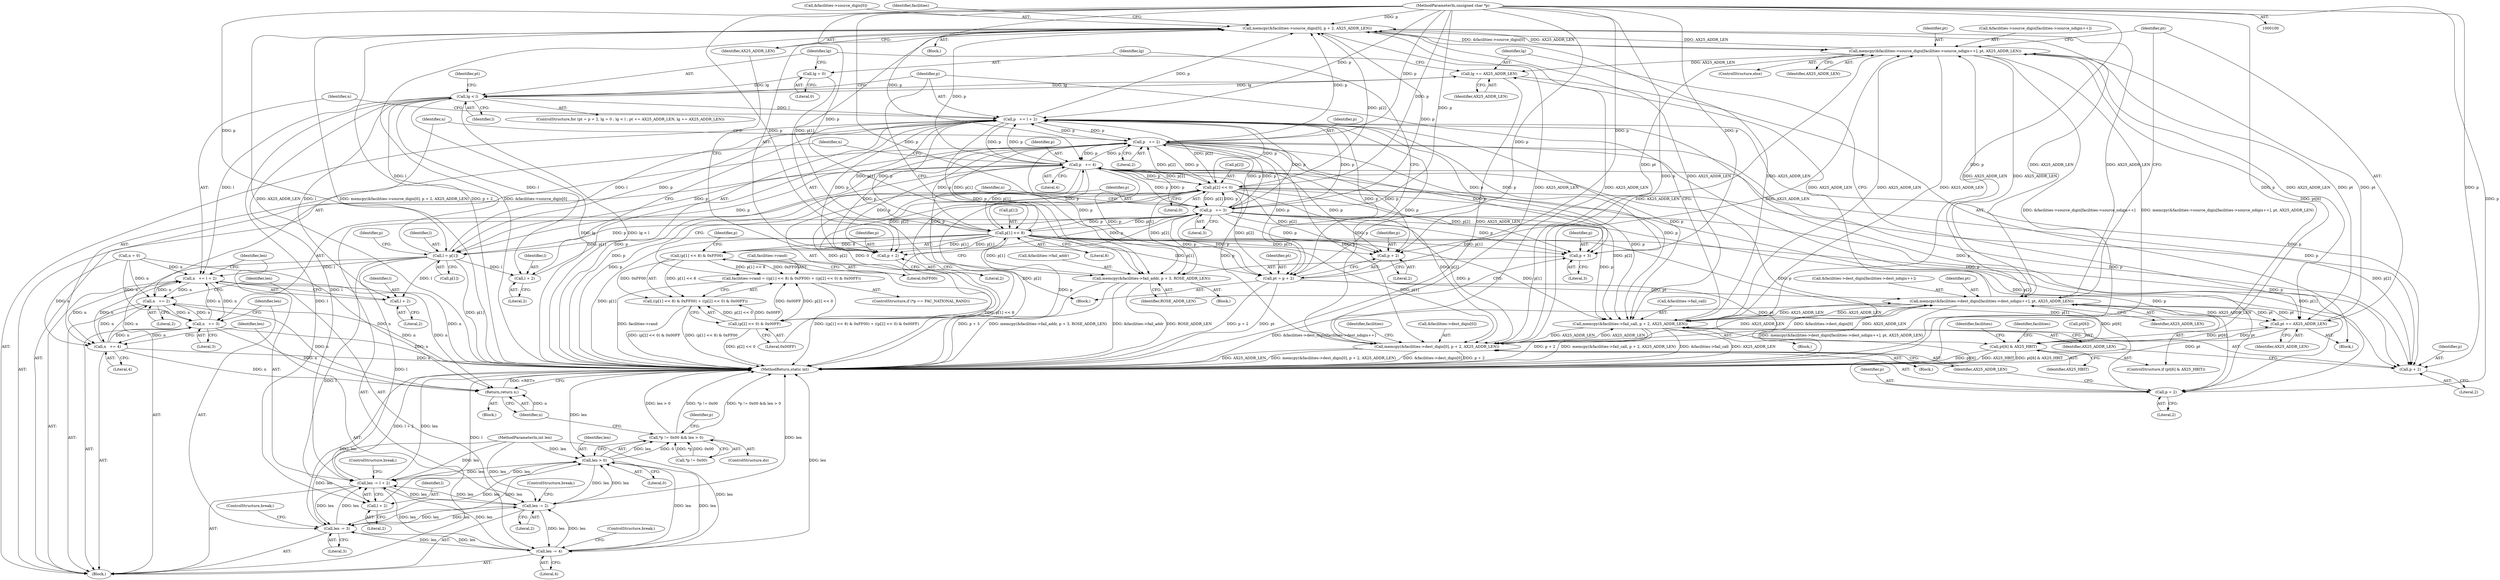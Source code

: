 digraph "1_linux_be20250c13f88375345ad99950190685eda51eb8_1@API" {
"1000197" [label="(Call,memcpy(&facilities->source_digis[0], p + 2, AX25_ADDR_LEN))"];
"1000125" [label="(Call,p   += 2)"];
"1000171" [label="(Call,p   += 4)"];
"1000154" [label="(Call,p[2] << 0)"];
"1000344" [label="(Call,p   += l + 2)"];
"1000302" [label="(Call,lg < l)"];
"1000309" [label="(Call,lg += AX25_ADDR_LEN)"];
"1000332" [label="(Call,memcpy(&facilities->source_digis[facilities->source_ndigis++], pt, AX25_ADDR_LEN))"];
"1000197" [label="(Call,memcpy(&facilities->source_digis[0], p + 2, AX25_ADDR_LEN))"];
"1000160" [label="(Call,p   += 3)"];
"1000147" [label="(Call,p[1] << 8)"];
"1000101" [label="(MethodParameterIn,unsigned char *p)"];
"1000247" [label="(Call,memcpy(&facilities->fail_call, p + 2, AX25_ADDR_LEN))"];
"1000224" [label="(Call,memcpy(&facilities->dest_digis[0], p + 2, AX25_ADDR_LEN))"];
"1000319" [label="(Call,memcpy(&facilities->dest_digis[facilities->dest_ndigis++], pt, AX25_ADDR_LEN))"];
"1000314" [label="(Call,pt[6] & AX25_HBIT)"];
"1000306" [label="(Call,pt += AX25_ADDR_LEN)"];
"1000294" [label="(Call,pt = p + 2)"];
"1000299" [label="(Call,lg = 0)"];
"1000182" [label="(Call,l = p[1])"];
"1000146" [label="(Call,(p[1] << 8) & 0xFF00)"];
"1000141" [label="(Call,facilities->rand = ((p[1] << 8) & 0xFF00) + ((p[2] << 0) & 0x00FF))"];
"1000145" [label="(Call,((p[1] << 8) & 0xFF00) + ((p[2] << 0) & 0x00FF))"];
"1000153" [label="(Call,(p[2] << 0) & 0x00FF)"];
"1000346" [label="(Call,l + 2)"];
"1000349" [label="(Call,n   += l + 2)"];
"1000128" [label="(Call,n   += 2)"];
"1000163" [label="(Call,n   += 3)"];
"1000174" [label="(Call,n   += 4)"];
"1000368" [label="(Return,return n;)"];
"1000351" [label="(Call,l + 2)"];
"1000354" [label="(Call,len -= l + 2)"];
"1000131" [label="(Call,len -= 2)"];
"1000166" [label="(Call,len -= 3)"];
"1000177" [label="(Call,len -= 4)"];
"1000365" [label="(Call,len > 0)"];
"1000360" [label="(Call,*p != 0x00 && len > 0)"];
"1000356" [label="(Call,l + 2)"];
"1000204" [label="(Call,p + 2)"];
"1000231" [label="(Call,p + 2)"];
"1000252" [label="(Call,p + 2)"];
"1000263" [label="(Call,memcpy(&facilities->fail_addr, p + 3, ROSE_ADDR_LEN))"];
"1000268" [label="(Call,p + 3)"];
"1000296" [label="(Call,p + 2)"];
"1000246" [label="(Block,)"];
"1000175" [label="(Identifier,n)"];
"1000354" [label="(Call,len -= l + 2)"];
"1000296" [label="(Call,p + 2)"];
"1000180" [label="(ControlStructure,break;)"];
"1000142" [label="(Call,facilities->rand)"];
"1000314" [label="(Call,pt[6] & AX25_HBIT)"];
"1000153" [label="(Call,(p[2] << 0) & 0x00FF)"];
"1000330" [label="(Identifier,AX25_ADDR_LEN)"];
"1000103" [label="(MethodParameterIn,int len)"];
"1000123" [label="(Block,)"];
"1000155" [label="(Call,p[2])"];
"1000300" [label="(Identifier,lg)"];
"1000177" [label="(Call,len -= 4)"];
"1000351" [label="(Call,l + 2)"];
"1000370" [label="(MethodReturn,static int)"];
"1000169" [label="(ControlStructure,break;)"];
"1000331" [label="(ControlStructure,else)"];
"1000198" [label="(Call,&facilities->source_digis[0])"];
"1000297" [label="(Identifier,p)"];
"1000145" [label="(Call,((p[1] << 8) & 0xFF00) + ((p[2] << 0) & 0x00FF))"];
"1000342" [label="(Identifier,pt)"];
"1000104" [label="(Block,)"];
"1000345" [label="(Identifier,p)"];
"1000368" [label="(Return,return n;)"];
"1000318" [label="(Identifier,AX25_HBIT)"];
"1000166" [label="(Call,len -= 3)"];
"1000302" [label="(Call,lg < l)"];
"1000121" [label="(Identifier,p)"];
"1000182" [label="(Call,l = p[1])"];
"1000210" [label="(Identifier,facilities)"];
"1000350" [label="(Identifier,n)"];
"1000320" [label="(Call,&facilities->dest_digis[facilities->dest_ndigis++])"];
"1000344" [label="(Call,p   += l + 2)"];
"1000101" [label="(MethodParameterIn,unsigned char *p)"];
"1000141" [label="(Call,facilities->rand = ((p[1] << 8) & 0xFF00) + ((p[2] << 0) & 0x00FF))"];
"1000162" [label="(Literal,3)"];
"1000183" [label="(Identifier,l)"];
"1000156" [label="(Identifier,p)"];
"1000163" [label="(Call,n   += 3)"];
"1000129" [label="(Identifier,n)"];
"1000346" [label="(Call,l + 2)"];
"1000176" [label="(Literal,4)"];
"1000233" [label="(Literal,2)"];
"1000147" [label="(Call,p[1] << 8)"];
"1000232" [label="(Identifier,p)"];
"1000252" [label="(Call,p + 2)"];
"1000134" [label="(ControlStructure,break;)"];
"1000366" [label="(Identifier,len)"];
"1000298" [label="(Literal,2)"];
"1000305" [label="(Block,)"];
"1000128" [label="(Call,n   += 2)"];
"1000152" [label="(Literal,0xFF00)"];
"1000207" [label="(Identifier,AX25_ADDR_LEN)"];
"1000126" [label="(Identifier,p)"];
"1000303" [label="(Identifier,lg)"];
"1000263" [label="(Call,memcpy(&facilities->fail_addr, p + 3, ROSE_ADDR_LEN))"];
"1000132" [label="(Identifier,len)"];
"1000158" [label="(Literal,0)"];
"1000116" [label="(ControlStructure,do)"];
"1000204" [label="(Call,p + 2)"];
"1000234" [label="(Identifier,AX25_ADDR_LEN)"];
"1000295" [label="(Identifier,pt)"];
"1000269" [label="(Identifier,p)"];
"1000171" [label="(Call,p   += 4)"];
"1000255" [label="(Identifier,AX25_ADDR_LEN)"];
"1000352" [label="(Identifier,l)"];
"1000262" [label="(Block,)"];
"1000365" [label="(Call,len > 0)"];
"1000336" [label="(Identifier,facilities)"];
"1000154" [label="(Call,p[2] << 0)"];
"1000237" [label="(Identifier,facilities)"];
"1000268" [label="(Call,p + 3)"];
"1000323" [label="(Identifier,facilities)"];
"1000315" [label="(Call,pt[6])"];
"1000353" [label="(Literal,2)"];
"1000173" [label="(Literal,4)"];
"1000253" [label="(Identifier,p)"];
"1000270" [label="(Literal,3)"];
"1000223" [label="(Block,)"];
"1000308" [label="(Identifier,AX25_ADDR_LEN)"];
"1000151" [label="(Literal,8)"];
"1000206" [label="(Literal,2)"];
"1000164" [label="(Identifier,n)"];
"1000254" [label="(Literal,2)"];
"1000311" [label="(Identifier,AX25_ADDR_LEN)"];
"1000347" [label="(Identifier,l)"];
"1000349" [label="(Call,n   += l + 2)"];
"1000356" [label="(Call,l + 2)"];
"1000357" [label="(Identifier,l)"];
"1000310" [label="(Identifier,lg)"];
"1000165" [label="(Literal,3)"];
"1000309" [label="(Call,lg += AX25_ADDR_LEN)"];
"1000197" [label="(Call,memcpy(&facilities->source_digis[0], p + 2, AX25_ADDR_LEN))"];
"1000367" [label="(Literal,0)"];
"1000196" [label="(Block,)"];
"1000225" [label="(Call,&facilities->dest_digis[0])"];
"1000304" [label="(Identifier,l)"];
"1000333" [label="(Call,&facilities->source_digis[facilities->source_ndigis++])"];
"1000231" [label="(Call,p + 2)"];
"1000329" [label="(Identifier,pt)"];
"1000167" [label="(Identifier,len)"];
"1000248" [label="(Call,&facilities->fail_call)"];
"1000360" [label="(Call,*p != 0x00 && len > 0)"];
"1000127" [label="(Literal,2)"];
"1000307" [label="(Identifier,pt)"];
"1000148" [label="(Call,p[1])"];
"1000146" [label="(Call,(p[1] << 8) & 0xFF00)"];
"1000299" [label="(Call,lg = 0)"];
"1000361" [label="(Call,*p != 0x00)"];
"1000109" [label="(Call,n = 0)"];
"1000190" [label="(Identifier,p)"];
"1000369" [label="(Identifier,n)"];
"1000294" [label="(Call,pt = p + 2)"];
"1000348" [label="(Literal,2)"];
"1000316" [label="(Identifier,pt)"];
"1000168" [label="(Literal,3)"];
"1000136" [label="(ControlStructure,if (*p == FAC_NATIONAL_RAND))"];
"1000319" [label="(Call,memcpy(&facilities->dest_digis[facilities->dest_ndigis++], pt, AX25_ADDR_LEN))"];
"1000161" [label="(Identifier,p)"];
"1000332" [label="(Call,memcpy(&facilities->source_digis[facilities->source_ndigis++], pt, AX25_ADDR_LEN))"];
"1000359" [label="(ControlStructure,break;)"];
"1000301" [label="(Literal,0)"];
"1000358" [label="(Literal,2)"];
"1000160" [label="(Call,p   += 3)"];
"1000174" [label="(Call,n   += 4)"];
"1000355" [label="(Identifier,len)"];
"1000131" [label="(Call,len -= 2)"];
"1000133" [label="(Literal,2)"];
"1000313" [label="(ControlStructure,if (pt[6] & AX25_HBIT))"];
"1000184" [label="(Call,p[1])"];
"1000271" [label="(Identifier,ROSE_ADDR_LEN)"];
"1000292" [label="(ControlStructure,for (pt = p + 2, lg = 0 ; lg < l ; pt += AX25_ADDR_LEN, lg += AX25_ADDR_LEN))"];
"1000178" [label="(Identifier,len)"];
"1000125" [label="(Call,p   += 2)"];
"1000306" [label="(Call,pt += AX25_ADDR_LEN)"];
"1000247" [label="(Call,memcpy(&facilities->fail_call, p + 2, AX25_ADDR_LEN))"];
"1000224" [label="(Call,memcpy(&facilities->dest_digis[0], p + 2, AX25_ADDR_LEN))"];
"1000264" [label="(Call,&facilities->fail_addr)"];
"1000130" [label="(Literal,2)"];
"1000159" [label="(Literal,0x00FF)"];
"1000343" [label="(Identifier,AX25_ADDR_LEN)"];
"1000179" [label="(Literal,4)"];
"1000205" [label="(Identifier,p)"];
"1000172" [label="(Identifier,p)"];
"1000293" [label="(Block,)"];
"1000197" -> "1000196"  [label="AST: "];
"1000197" -> "1000207"  [label="CFG: "];
"1000198" -> "1000197"  [label="AST: "];
"1000204" -> "1000197"  [label="AST: "];
"1000207" -> "1000197"  [label="AST: "];
"1000210" -> "1000197"  [label="CFG: "];
"1000197" -> "1000370"  [label="DDG: AX25_ADDR_LEN"];
"1000197" -> "1000370"  [label="DDG: memcpy(&facilities->source_digis[0], p + 2, AX25_ADDR_LEN)"];
"1000197" -> "1000370"  [label="DDG: p + 2"];
"1000197" -> "1000370"  [label="DDG: &facilities->source_digis[0]"];
"1000125" -> "1000197"  [label="DDG: p"];
"1000171" -> "1000197"  [label="DDG: p"];
"1000154" -> "1000197"  [label="DDG: p[2]"];
"1000344" -> "1000197"  [label="DDG: p"];
"1000160" -> "1000197"  [label="DDG: p"];
"1000101" -> "1000197"  [label="DDG: p"];
"1000147" -> "1000197"  [label="DDG: p[1]"];
"1000247" -> "1000197"  [label="DDG: AX25_ADDR_LEN"];
"1000224" -> "1000197"  [label="DDG: AX25_ADDR_LEN"];
"1000332" -> "1000197"  [label="DDG: AX25_ADDR_LEN"];
"1000319" -> "1000197"  [label="DDG: AX25_ADDR_LEN"];
"1000197" -> "1000224"  [label="DDG: AX25_ADDR_LEN"];
"1000197" -> "1000247"  [label="DDG: AX25_ADDR_LEN"];
"1000197" -> "1000319"  [label="DDG: AX25_ADDR_LEN"];
"1000197" -> "1000332"  [label="DDG: &facilities->source_digis[0]"];
"1000197" -> "1000332"  [label="DDG: AX25_ADDR_LEN"];
"1000125" -> "1000123"  [label="AST: "];
"1000125" -> "1000127"  [label="CFG: "];
"1000126" -> "1000125"  [label="AST: "];
"1000127" -> "1000125"  [label="AST: "];
"1000129" -> "1000125"  [label="CFG: "];
"1000125" -> "1000370"  [label="DDG: p"];
"1000171" -> "1000125"  [label="DDG: p"];
"1000154" -> "1000125"  [label="DDG: p[2]"];
"1000147" -> "1000125"  [label="DDG: p[1]"];
"1000344" -> "1000125"  [label="DDG: p"];
"1000160" -> "1000125"  [label="DDG: p"];
"1000101" -> "1000125"  [label="DDG: p"];
"1000125" -> "1000147"  [label="DDG: p"];
"1000125" -> "1000154"  [label="DDG: p"];
"1000125" -> "1000160"  [label="DDG: p"];
"1000125" -> "1000171"  [label="DDG: p"];
"1000125" -> "1000182"  [label="DDG: p"];
"1000125" -> "1000204"  [label="DDG: p"];
"1000125" -> "1000224"  [label="DDG: p"];
"1000125" -> "1000231"  [label="DDG: p"];
"1000125" -> "1000247"  [label="DDG: p"];
"1000125" -> "1000252"  [label="DDG: p"];
"1000125" -> "1000263"  [label="DDG: p"];
"1000125" -> "1000268"  [label="DDG: p"];
"1000125" -> "1000294"  [label="DDG: p"];
"1000125" -> "1000296"  [label="DDG: p"];
"1000125" -> "1000344"  [label="DDG: p"];
"1000171" -> "1000123"  [label="AST: "];
"1000171" -> "1000173"  [label="CFG: "];
"1000172" -> "1000171"  [label="AST: "];
"1000173" -> "1000171"  [label="AST: "];
"1000175" -> "1000171"  [label="CFG: "];
"1000171" -> "1000370"  [label="DDG: p"];
"1000171" -> "1000147"  [label="DDG: p"];
"1000171" -> "1000154"  [label="DDG: p"];
"1000171" -> "1000160"  [label="DDG: p"];
"1000154" -> "1000171"  [label="DDG: p[2]"];
"1000147" -> "1000171"  [label="DDG: p[1]"];
"1000344" -> "1000171"  [label="DDG: p"];
"1000160" -> "1000171"  [label="DDG: p"];
"1000101" -> "1000171"  [label="DDG: p"];
"1000171" -> "1000182"  [label="DDG: p"];
"1000171" -> "1000204"  [label="DDG: p"];
"1000171" -> "1000224"  [label="DDG: p"];
"1000171" -> "1000231"  [label="DDG: p"];
"1000171" -> "1000247"  [label="DDG: p"];
"1000171" -> "1000252"  [label="DDG: p"];
"1000171" -> "1000263"  [label="DDG: p"];
"1000171" -> "1000268"  [label="DDG: p"];
"1000171" -> "1000294"  [label="DDG: p"];
"1000171" -> "1000296"  [label="DDG: p"];
"1000171" -> "1000344"  [label="DDG: p"];
"1000154" -> "1000153"  [label="AST: "];
"1000154" -> "1000158"  [label="CFG: "];
"1000155" -> "1000154"  [label="AST: "];
"1000158" -> "1000154"  [label="AST: "];
"1000159" -> "1000154"  [label="CFG: "];
"1000154" -> "1000370"  [label="DDG: p[2]"];
"1000154" -> "1000153"  [label="DDG: p[2]"];
"1000154" -> "1000153"  [label="DDG: 0"];
"1000344" -> "1000154"  [label="DDG: p"];
"1000160" -> "1000154"  [label="DDG: p"];
"1000101" -> "1000154"  [label="DDG: p"];
"1000154" -> "1000160"  [label="DDG: p[2]"];
"1000154" -> "1000204"  [label="DDG: p[2]"];
"1000154" -> "1000224"  [label="DDG: p[2]"];
"1000154" -> "1000231"  [label="DDG: p[2]"];
"1000154" -> "1000247"  [label="DDG: p[2]"];
"1000154" -> "1000252"  [label="DDG: p[2]"];
"1000154" -> "1000263"  [label="DDG: p[2]"];
"1000154" -> "1000268"  [label="DDG: p[2]"];
"1000154" -> "1000294"  [label="DDG: p[2]"];
"1000154" -> "1000296"  [label="DDG: p[2]"];
"1000154" -> "1000344"  [label="DDG: p[2]"];
"1000344" -> "1000123"  [label="AST: "];
"1000344" -> "1000346"  [label="CFG: "];
"1000345" -> "1000344"  [label="AST: "];
"1000346" -> "1000344"  [label="AST: "];
"1000350" -> "1000344"  [label="CFG: "];
"1000344" -> "1000370"  [label="DDG: p"];
"1000344" -> "1000147"  [label="DDG: p"];
"1000344" -> "1000160"  [label="DDG: p"];
"1000344" -> "1000182"  [label="DDG: p"];
"1000344" -> "1000204"  [label="DDG: p"];
"1000344" -> "1000224"  [label="DDG: p"];
"1000344" -> "1000231"  [label="DDG: p"];
"1000344" -> "1000247"  [label="DDG: p"];
"1000344" -> "1000252"  [label="DDG: p"];
"1000344" -> "1000263"  [label="DDG: p"];
"1000344" -> "1000268"  [label="DDG: p"];
"1000344" -> "1000294"  [label="DDG: p"];
"1000344" -> "1000296"  [label="DDG: p"];
"1000302" -> "1000344"  [label="DDG: l"];
"1000182" -> "1000344"  [label="DDG: l"];
"1000160" -> "1000344"  [label="DDG: p"];
"1000101" -> "1000344"  [label="DDG: p"];
"1000147" -> "1000344"  [label="DDG: p[1]"];
"1000302" -> "1000292"  [label="AST: "];
"1000302" -> "1000304"  [label="CFG: "];
"1000303" -> "1000302"  [label="AST: "];
"1000304" -> "1000302"  [label="AST: "];
"1000316" -> "1000302"  [label="CFG: "];
"1000345" -> "1000302"  [label="CFG: "];
"1000302" -> "1000370"  [label="DDG: lg"];
"1000302" -> "1000370"  [label="DDG: lg < l"];
"1000309" -> "1000302"  [label="DDG: lg"];
"1000299" -> "1000302"  [label="DDG: lg"];
"1000182" -> "1000302"  [label="DDG: l"];
"1000302" -> "1000309"  [label="DDG: lg"];
"1000302" -> "1000346"  [label="DDG: l"];
"1000302" -> "1000349"  [label="DDG: l"];
"1000302" -> "1000351"  [label="DDG: l"];
"1000302" -> "1000354"  [label="DDG: l"];
"1000302" -> "1000356"  [label="DDG: l"];
"1000309" -> "1000305"  [label="AST: "];
"1000309" -> "1000311"  [label="CFG: "];
"1000310" -> "1000309"  [label="AST: "];
"1000311" -> "1000309"  [label="AST: "];
"1000303" -> "1000309"  [label="CFG: "];
"1000309" -> "1000370"  [label="DDG: AX25_ADDR_LEN"];
"1000332" -> "1000309"  [label="DDG: AX25_ADDR_LEN"];
"1000319" -> "1000309"  [label="DDG: AX25_ADDR_LEN"];
"1000332" -> "1000331"  [label="AST: "];
"1000332" -> "1000343"  [label="CFG: "];
"1000333" -> "1000332"  [label="AST: "];
"1000342" -> "1000332"  [label="AST: "];
"1000343" -> "1000332"  [label="AST: "];
"1000307" -> "1000332"  [label="CFG: "];
"1000332" -> "1000370"  [label="DDG: &facilities->source_digis[facilities->source_ndigis++]"];
"1000332" -> "1000370"  [label="DDG: memcpy(&facilities->source_digis[facilities->source_ndigis++], pt, AX25_ADDR_LEN)"];
"1000332" -> "1000224"  [label="DDG: AX25_ADDR_LEN"];
"1000332" -> "1000247"  [label="DDG: AX25_ADDR_LEN"];
"1000332" -> "1000306"  [label="DDG: AX25_ADDR_LEN"];
"1000332" -> "1000306"  [label="DDG: pt"];
"1000332" -> "1000319"  [label="DDG: AX25_ADDR_LEN"];
"1000314" -> "1000332"  [label="DDG: pt[6]"];
"1000306" -> "1000332"  [label="DDG: pt"];
"1000294" -> "1000332"  [label="DDG: pt"];
"1000247" -> "1000332"  [label="DDG: AX25_ADDR_LEN"];
"1000224" -> "1000332"  [label="DDG: AX25_ADDR_LEN"];
"1000319" -> "1000332"  [label="DDG: AX25_ADDR_LEN"];
"1000160" -> "1000123"  [label="AST: "];
"1000160" -> "1000162"  [label="CFG: "];
"1000161" -> "1000160"  [label="AST: "];
"1000162" -> "1000160"  [label="AST: "];
"1000164" -> "1000160"  [label="CFG: "];
"1000160" -> "1000370"  [label="DDG: p"];
"1000160" -> "1000147"  [label="DDG: p"];
"1000147" -> "1000160"  [label="DDG: p[1]"];
"1000101" -> "1000160"  [label="DDG: p"];
"1000160" -> "1000182"  [label="DDG: p"];
"1000160" -> "1000204"  [label="DDG: p"];
"1000160" -> "1000224"  [label="DDG: p"];
"1000160" -> "1000231"  [label="DDG: p"];
"1000160" -> "1000247"  [label="DDG: p"];
"1000160" -> "1000252"  [label="DDG: p"];
"1000160" -> "1000263"  [label="DDG: p"];
"1000160" -> "1000268"  [label="DDG: p"];
"1000160" -> "1000294"  [label="DDG: p"];
"1000160" -> "1000296"  [label="DDG: p"];
"1000147" -> "1000146"  [label="AST: "];
"1000147" -> "1000151"  [label="CFG: "];
"1000148" -> "1000147"  [label="AST: "];
"1000151" -> "1000147"  [label="AST: "];
"1000152" -> "1000147"  [label="CFG: "];
"1000147" -> "1000370"  [label="DDG: p[1]"];
"1000147" -> "1000146"  [label="DDG: p[1]"];
"1000147" -> "1000146"  [label="DDG: 8"];
"1000101" -> "1000147"  [label="DDG: p"];
"1000147" -> "1000182"  [label="DDG: p[1]"];
"1000147" -> "1000204"  [label="DDG: p[1]"];
"1000147" -> "1000224"  [label="DDG: p[1]"];
"1000147" -> "1000231"  [label="DDG: p[1]"];
"1000147" -> "1000247"  [label="DDG: p[1]"];
"1000147" -> "1000252"  [label="DDG: p[1]"];
"1000147" -> "1000263"  [label="DDG: p[1]"];
"1000147" -> "1000268"  [label="DDG: p[1]"];
"1000147" -> "1000294"  [label="DDG: p[1]"];
"1000147" -> "1000296"  [label="DDG: p[1]"];
"1000101" -> "1000100"  [label="AST: "];
"1000101" -> "1000370"  [label="DDG: p"];
"1000101" -> "1000182"  [label="DDG: p"];
"1000101" -> "1000204"  [label="DDG: p"];
"1000101" -> "1000224"  [label="DDG: p"];
"1000101" -> "1000231"  [label="DDG: p"];
"1000101" -> "1000247"  [label="DDG: p"];
"1000101" -> "1000252"  [label="DDG: p"];
"1000101" -> "1000263"  [label="DDG: p"];
"1000101" -> "1000268"  [label="DDG: p"];
"1000101" -> "1000294"  [label="DDG: p"];
"1000101" -> "1000296"  [label="DDG: p"];
"1000247" -> "1000246"  [label="AST: "];
"1000247" -> "1000255"  [label="CFG: "];
"1000248" -> "1000247"  [label="AST: "];
"1000252" -> "1000247"  [label="AST: "];
"1000255" -> "1000247"  [label="AST: "];
"1000345" -> "1000247"  [label="CFG: "];
"1000247" -> "1000370"  [label="DDG: &facilities->fail_call"];
"1000247" -> "1000370"  [label="DDG: AX25_ADDR_LEN"];
"1000247" -> "1000370"  [label="DDG: p + 2"];
"1000247" -> "1000370"  [label="DDG: memcpy(&facilities->fail_call, p + 2, AX25_ADDR_LEN)"];
"1000247" -> "1000224"  [label="DDG: AX25_ADDR_LEN"];
"1000224" -> "1000247"  [label="DDG: AX25_ADDR_LEN"];
"1000319" -> "1000247"  [label="DDG: AX25_ADDR_LEN"];
"1000247" -> "1000319"  [label="DDG: AX25_ADDR_LEN"];
"1000224" -> "1000223"  [label="AST: "];
"1000224" -> "1000234"  [label="CFG: "];
"1000225" -> "1000224"  [label="AST: "];
"1000231" -> "1000224"  [label="AST: "];
"1000234" -> "1000224"  [label="AST: "];
"1000237" -> "1000224"  [label="CFG: "];
"1000224" -> "1000370"  [label="DDG: &facilities->dest_digis[0]"];
"1000224" -> "1000370"  [label="DDG: p + 2"];
"1000224" -> "1000370"  [label="DDG: AX25_ADDR_LEN"];
"1000224" -> "1000370"  [label="DDG: memcpy(&facilities->dest_digis[0], p + 2, AX25_ADDR_LEN)"];
"1000319" -> "1000224"  [label="DDG: AX25_ADDR_LEN"];
"1000224" -> "1000319"  [label="DDG: &facilities->dest_digis[0]"];
"1000224" -> "1000319"  [label="DDG: AX25_ADDR_LEN"];
"1000319" -> "1000313"  [label="AST: "];
"1000319" -> "1000330"  [label="CFG: "];
"1000320" -> "1000319"  [label="AST: "];
"1000329" -> "1000319"  [label="AST: "];
"1000330" -> "1000319"  [label="AST: "];
"1000307" -> "1000319"  [label="CFG: "];
"1000319" -> "1000370"  [label="DDG: memcpy(&facilities->dest_digis[facilities->dest_ndigis++], pt, AX25_ADDR_LEN)"];
"1000319" -> "1000370"  [label="DDG: &facilities->dest_digis[facilities->dest_ndigis++]"];
"1000319" -> "1000306"  [label="DDG: AX25_ADDR_LEN"];
"1000319" -> "1000306"  [label="DDG: pt"];
"1000314" -> "1000319"  [label="DDG: pt[6]"];
"1000306" -> "1000319"  [label="DDG: pt"];
"1000294" -> "1000319"  [label="DDG: pt"];
"1000314" -> "1000313"  [label="AST: "];
"1000314" -> "1000318"  [label="CFG: "];
"1000315" -> "1000314"  [label="AST: "];
"1000318" -> "1000314"  [label="AST: "];
"1000323" -> "1000314"  [label="CFG: "];
"1000336" -> "1000314"  [label="CFG: "];
"1000314" -> "1000370"  [label="DDG: pt[6]"];
"1000314" -> "1000370"  [label="DDG: AX25_HBIT"];
"1000314" -> "1000370"  [label="DDG: pt[6] & AX25_HBIT"];
"1000314" -> "1000306"  [label="DDG: pt[6]"];
"1000306" -> "1000314"  [label="DDG: pt"];
"1000294" -> "1000314"  [label="DDG: pt"];
"1000306" -> "1000305"  [label="AST: "];
"1000306" -> "1000308"  [label="CFG: "];
"1000307" -> "1000306"  [label="AST: "];
"1000308" -> "1000306"  [label="AST: "];
"1000310" -> "1000306"  [label="CFG: "];
"1000306" -> "1000370"  [label="DDG: pt"];
"1000294" -> "1000293"  [label="AST: "];
"1000294" -> "1000296"  [label="CFG: "];
"1000295" -> "1000294"  [label="AST: "];
"1000296" -> "1000294"  [label="AST: "];
"1000300" -> "1000294"  [label="CFG: "];
"1000294" -> "1000370"  [label="DDG: p + 2"];
"1000294" -> "1000370"  [label="DDG: pt"];
"1000299" -> "1000293"  [label="AST: "];
"1000299" -> "1000301"  [label="CFG: "];
"1000300" -> "1000299"  [label="AST: "];
"1000301" -> "1000299"  [label="AST: "];
"1000303" -> "1000299"  [label="CFG: "];
"1000182" -> "1000123"  [label="AST: "];
"1000182" -> "1000184"  [label="CFG: "];
"1000183" -> "1000182"  [label="AST: "];
"1000184" -> "1000182"  [label="AST: "];
"1000190" -> "1000182"  [label="CFG: "];
"1000182" -> "1000370"  [label="DDG: p[1]"];
"1000182" -> "1000346"  [label="DDG: l"];
"1000182" -> "1000349"  [label="DDG: l"];
"1000182" -> "1000351"  [label="DDG: l"];
"1000182" -> "1000354"  [label="DDG: l"];
"1000182" -> "1000356"  [label="DDG: l"];
"1000146" -> "1000145"  [label="AST: "];
"1000146" -> "1000152"  [label="CFG: "];
"1000152" -> "1000146"  [label="AST: "];
"1000156" -> "1000146"  [label="CFG: "];
"1000146" -> "1000370"  [label="DDG: p[1] << 8"];
"1000146" -> "1000141"  [label="DDG: p[1] << 8"];
"1000146" -> "1000141"  [label="DDG: 0xFF00"];
"1000146" -> "1000145"  [label="DDG: p[1] << 8"];
"1000146" -> "1000145"  [label="DDG: 0xFF00"];
"1000141" -> "1000136"  [label="AST: "];
"1000141" -> "1000145"  [label="CFG: "];
"1000142" -> "1000141"  [label="AST: "];
"1000145" -> "1000141"  [label="AST: "];
"1000161" -> "1000141"  [label="CFG: "];
"1000141" -> "1000370"  [label="DDG: facilities->rand"];
"1000141" -> "1000370"  [label="DDG: ((p[1] << 8) & 0xFF00) + ((p[2] << 0) & 0x00FF)"];
"1000153" -> "1000141"  [label="DDG: p[2] << 0"];
"1000153" -> "1000141"  [label="DDG: 0x00FF"];
"1000145" -> "1000153"  [label="CFG: "];
"1000153" -> "1000145"  [label="AST: "];
"1000145" -> "1000370"  [label="DDG: (p[2] << 0) & 0x00FF"];
"1000145" -> "1000370"  [label="DDG: (p[1] << 8) & 0xFF00"];
"1000153" -> "1000145"  [label="DDG: p[2] << 0"];
"1000153" -> "1000145"  [label="DDG: 0x00FF"];
"1000153" -> "1000159"  [label="CFG: "];
"1000159" -> "1000153"  [label="AST: "];
"1000153" -> "1000370"  [label="DDG: p[2] << 0"];
"1000346" -> "1000348"  [label="CFG: "];
"1000347" -> "1000346"  [label="AST: "];
"1000348" -> "1000346"  [label="AST: "];
"1000349" -> "1000123"  [label="AST: "];
"1000349" -> "1000351"  [label="CFG: "];
"1000350" -> "1000349"  [label="AST: "];
"1000351" -> "1000349"  [label="AST: "];
"1000355" -> "1000349"  [label="CFG: "];
"1000349" -> "1000370"  [label="DDG: n"];
"1000349" -> "1000128"  [label="DDG: n"];
"1000349" -> "1000163"  [label="DDG: n"];
"1000349" -> "1000174"  [label="DDG: n"];
"1000163" -> "1000349"  [label="DDG: n"];
"1000128" -> "1000349"  [label="DDG: n"];
"1000109" -> "1000349"  [label="DDG: n"];
"1000174" -> "1000349"  [label="DDG: n"];
"1000349" -> "1000368"  [label="DDG: n"];
"1000128" -> "1000123"  [label="AST: "];
"1000128" -> "1000130"  [label="CFG: "];
"1000129" -> "1000128"  [label="AST: "];
"1000130" -> "1000128"  [label="AST: "];
"1000132" -> "1000128"  [label="CFG: "];
"1000128" -> "1000370"  [label="DDG: n"];
"1000163" -> "1000128"  [label="DDG: n"];
"1000109" -> "1000128"  [label="DDG: n"];
"1000174" -> "1000128"  [label="DDG: n"];
"1000128" -> "1000163"  [label="DDG: n"];
"1000128" -> "1000174"  [label="DDG: n"];
"1000128" -> "1000368"  [label="DDG: n"];
"1000163" -> "1000123"  [label="AST: "];
"1000163" -> "1000165"  [label="CFG: "];
"1000164" -> "1000163"  [label="AST: "];
"1000165" -> "1000163"  [label="AST: "];
"1000167" -> "1000163"  [label="CFG: "];
"1000163" -> "1000370"  [label="DDG: n"];
"1000109" -> "1000163"  [label="DDG: n"];
"1000174" -> "1000163"  [label="DDG: n"];
"1000163" -> "1000174"  [label="DDG: n"];
"1000163" -> "1000368"  [label="DDG: n"];
"1000174" -> "1000123"  [label="AST: "];
"1000174" -> "1000176"  [label="CFG: "];
"1000175" -> "1000174"  [label="AST: "];
"1000176" -> "1000174"  [label="AST: "];
"1000178" -> "1000174"  [label="CFG: "];
"1000174" -> "1000370"  [label="DDG: n"];
"1000109" -> "1000174"  [label="DDG: n"];
"1000174" -> "1000368"  [label="DDG: n"];
"1000368" -> "1000104"  [label="AST: "];
"1000368" -> "1000369"  [label="CFG: "];
"1000369" -> "1000368"  [label="AST: "];
"1000370" -> "1000368"  [label="CFG: "];
"1000368" -> "1000370"  [label="DDG: <RET>"];
"1000369" -> "1000368"  [label="DDG: n"];
"1000109" -> "1000368"  [label="DDG: n"];
"1000351" -> "1000353"  [label="CFG: "];
"1000352" -> "1000351"  [label="AST: "];
"1000353" -> "1000351"  [label="AST: "];
"1000354" -> "1000123"  [label="AST: "];
"1000354" -> "1000356"  [label="CFG: "];
"1000355" -> "1000354"  [label="AST: "];
"1000356" -> "1000354"  [label="AST: "];
"1000359" -> "1000354"  [label="CFG: "];
"1000354" -> "1000370"  [label="DDG: l + 2"];
"1000354" -> "1000370"  [label="DDG: len"];
"1000354" -> "1000131"  [label="DDG: len"];
"1000354" -> "1000166"  [label="DDG: len"];
"1000354" -> "1000177"  [label="DDG: len"];
"1000177" -> "1000354"  [label="DDG: len"];
"1000131" -> "1000354"  [label="DDG: len"];
"1000365" -> "1000354"  [label="DDG: len"];
"1000166" -> "1000354"  [label="DDG: len"];
"1000103" -> "1000354"  [label="DDG: len"];
"1000354" -> "1000365"  [label="DDG: len"];
"1000131" -> "1000123"  [label="AST: "];
"1000131" -> "1000133"  [label="CFG: "];
"1000132" -> "1000131"  [label="AST: "];
"1000133" -> "1000131"  [label="AST: "];
"1000134" -> "1000131"  [label="CFG: "];
"1000131" -> "1000370"  [label="DDG: len"];
"1000177" -> "1000131"  [label="DDG: len"];
"1000365" -> "1000131"  [label="DDG: len"];
"1000166" -> "1000131"  [label="DDG: len"];
"1000103" -> "1000131"  [label="DDG: len"];
"1000131" -> "1000166"  [label="DDG: len"];
"1000131" -> "1000177"  [label="DDG: len"];
"1000131" -> "1000365"  [label="DDG: len"];
"1000166" -> "1000123"  [label="AST: "];
"1000166" -> "1000168"  [label="CFG: "];
"1000167" -> "1000166"  [label="AST: "];
"1000168" -> "1000166"  [label="AST: "];
"1000169" -> "1000166"  [label="CFG: "];
"1000166" -> "1000370"  [label="DDG: len"];
"1000177" -> "1000166"  [label="DDG: len"];
"1000365" -> "1000166"  [label="DDG: len"];
"1000103" -> "1000166"  [label="DDG: len"];
"1000166" -> "1000177"  [label="DDG: len"];
"1000166" -> "1000365"  [label="DDG: len"];
"1000177" -> "1000123"  [label="AST: "];
"1000177" -> "1000179"  [label="CFG: "];
"1000178" -> "1000177"  [label="AST: "];
"1000179" -> "1000177"  [label="AST: "];
"1000180" -> "1000177"  [label="CFG: "];
"1000177" -> "1000370"  [label="DDG: len"];
"1000365" -> "1000177"  [label="DDG: len"];
"1000103" -> "1000177"  [label="DDG: len"];
"1000177" -> "1000365"  [label="DDG: len"];
"1000365" -> "1000360"  [label="AST: "];
"1000365" -> "1000367"  [label="CFG: "];
"1000366" -> "1000365"  [label="AST: "];
"1000367" -> "1000365"  [label="AST: "];
"1000360" -> "1000365"  [label="CFG: "];
"1000365" -> "1000370"  [label="DDG: len"];
"1000365" -> "1000360"  [label="DDG: len"];
"1000365" -> "1000360"  [label="DDG: 0"];
"1000103" -> "1000365"  [label="DDG: len"];
"1000360" -> "1000116"  [label="AST: "];
"1000360" -> "1000361"  [label="CFG: "];
"1000361" -> "1000360"  [label="AST: "];
"1000121" -> "1000360"  [label="CFG: "];
"1000369" -> "1000360"  [label="CFG: "];
"1000360" -> "1000370"  [label="DDG: len > 0"];
"1000360" -> "1000370"  [label="DDG: *p != 0x00"];
"1000360" -> "1000370"  [label="DDG: *p != 0x00 && len > 0"];
"1000361" -> "1000360"  [label="DDG: *p"];
"1000361" -> "1000360"  [label="DDG: 0x00"];
"1000356" -> "1000358"  [label="CFG: "];
"1000357" -> "1000356"  [label="AST: "];
"1000358" -> "1000356"  [label="AST: "];
"1000356" -> "1000370"  [label="DDG: l"];
"1000204" -> "1000206"  [label="CFG: "];
"1000205" -> "1000204"  [label="AST: "];
"1000206" -> "1000204"  [label="AST: "];
"1000207" -> "1000204"  [label="CFG: "];
"1000231" -> "1000233"  [label="CFG: "];
"1000232" -> "1000231"  [label="AST: "];
"1000233" -> "1000231"  [label="AST: "];
"1000234" -> "1000231"  [label="CFG: "];
"1000252" -> "1000254"  [label="CFG: "];
"1000253" -> "1000252"  [label="AST: "];
"1000254" -> "1000252"  [label="AST: "];
"1000255" -> "1000252"  [label="CFG: "];
"1000263" -> "1000262"  [label="AST: "];
"1000263" -> "1000271"  [label="CFG: "];
"1000264" -> "1000263"  [label="AST: "];
"1000268" -> "1000263"  [label="AST: "];
"1000271" -> "1000263"  [label="AST: "];
"1000345" -> "1000263"  [label="CFG: "];
"1000263" -> "1000370"  [label="DDG: p + 3"];
"1000263" -> "1000370"  [label="DDG: memcpy(&facilities->fail_addr, p + 3, ROSE_ADDR_LEN)"];
"1000263" -> "1000370"  [label="DDG: &facilities->fail_addr"];
"1000263" -> "1000370"  [label="DDG: ROSE_ADDR_LEN"];
"1000268" -> "1000270"  [label="CFG: "];
"1000269" -> "1000268"  [label="AST: "];
"1000270" -> "1000268"  [label="AST: "];
"1000271" -> "1000268"  [label="CFG: "];
"1000296" -> "1000298"  [label="CFG: "];
"1000297" -> "1000296"  [label="AST: "];
"1000298" -> "1000296"  [label="AST: "];
}

